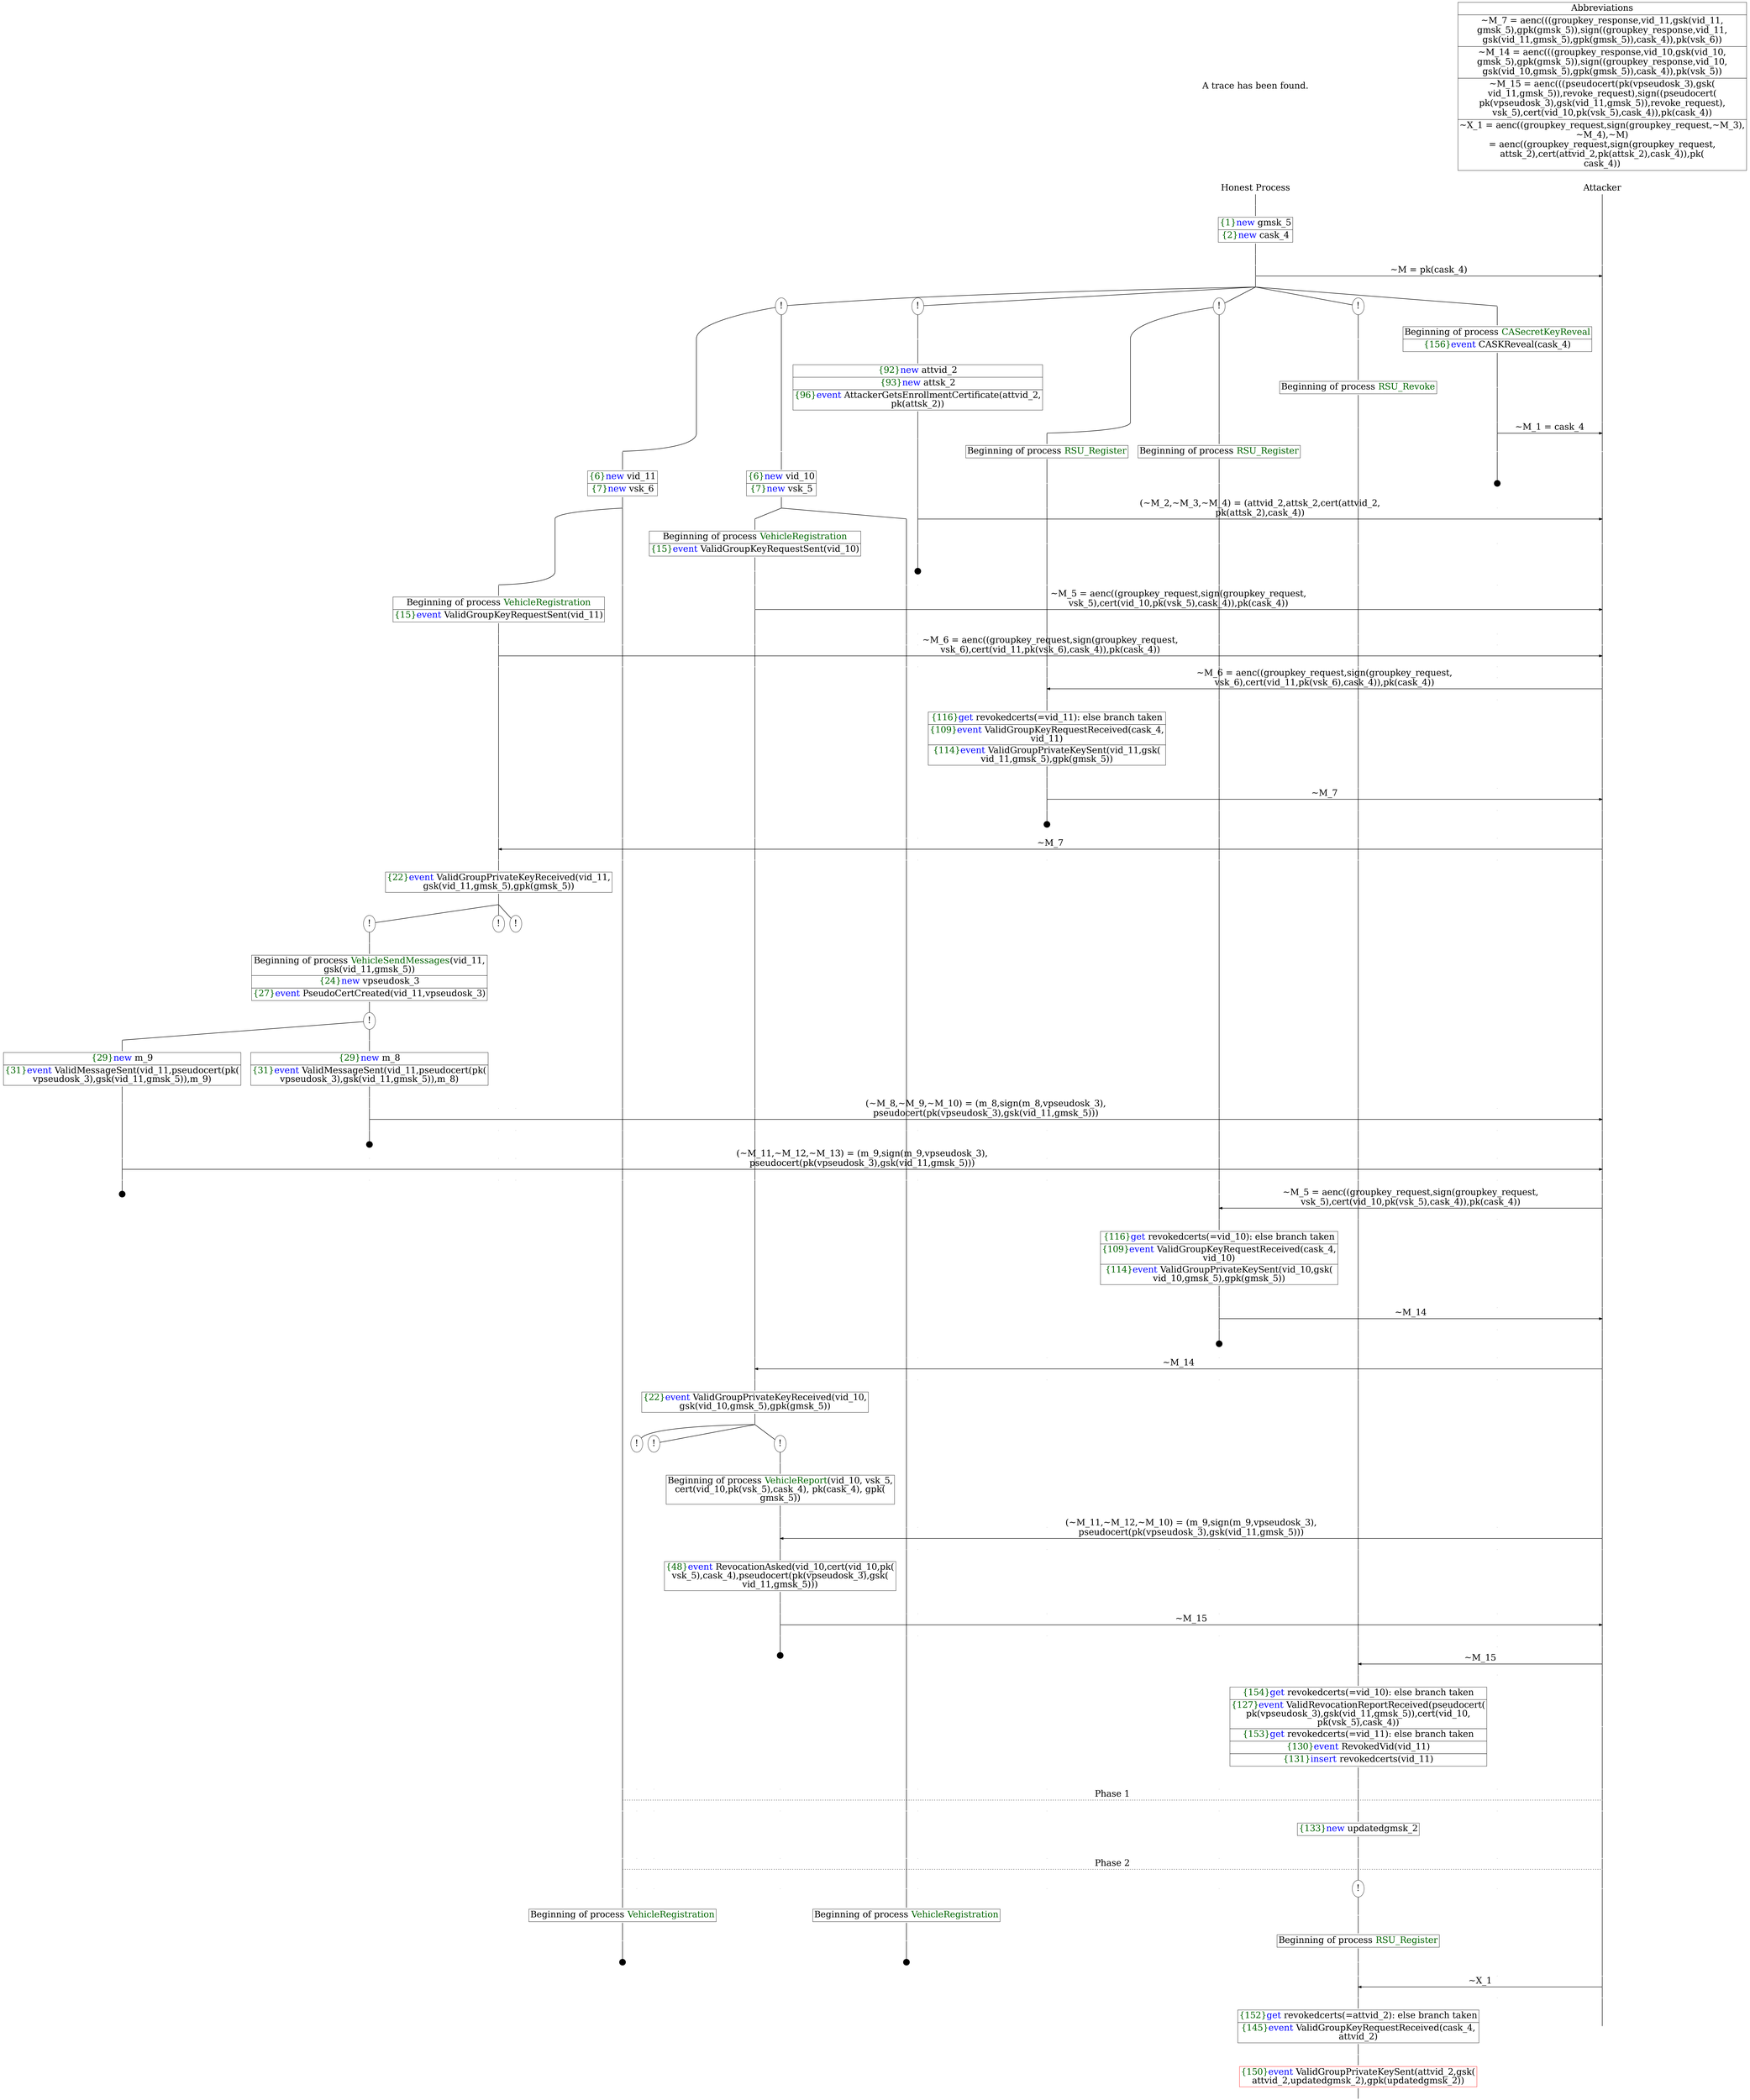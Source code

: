 digraph {
graph [ordering = out]
edge [arrowhead = none, penwidth = 1.6, fontsize = 30]
node [shape = point, width = 0, height = 0, fontsize = 30]
Trace [label = <A trace has been found.<br/>
>, shape = plaintext]
P0__0 [label = "Honest Process", shape = plaintext]
P__0 [label = "Attacker", shape = plaintext]
Trace -> P0__0 [label = "", style = invisible, weight = 100]{rank = same; P0__0 P__0}
P0__0 -> P0__1 [label = <>, weight = 100]
P0__1 -> P0__2 [label = <>, weight = 100]
P0__2 [shape = plaintext, label = <<TABLE BORDER="0" CELLBORDER="1" CELLSPACING="0" CELLPADDING="4"> <TR><TD><FONT COLOR="darkgreen">{1}</FONT><FONT COLOR="blue">new </FONT>gmsk_5</TD></TR><TR><TD><FONT COLOR="darkgreen">{2}</FONT><FONT COLOR="blue">new </FONT>cask_4</TD></TR></TABLE>>]
P0__2 -> P0__3 [label = <>, weight = 100]
P0__3 -> P0__4 [label = <>, weight = 100]
P__0 -> P__1 [label = <>, weight = 100]
{rank = same; P__1 P0__4}
P0__4 -> P0__5 [label = <>, weight = 100]
P__1 -> P__2 [label = <>, weight = 100]
{rank = same; P__2 P0__5}
P0__5 -> P__2 [label = <~M = pk(cask_4)>, arrowhead = normal]
P0__5 -> P0__6 [label = <>, weight = 100]
P__2 -> P__3 [label = <>, weight = 100]
{rank = same; P__3 P0__6}
/*RPar */
P0__6 -> P0_4__6 [label = <>]
P0__6 -> P0_3__6 [label = <>]
P0__6 -> P0_2__6 [label = <>]
P0__6 -> P0_1__6 [label = <>]
P0__6 -> P0_0__6 [label = <>]
P0__6 [label = "", fixedsize = false, width = 0, height = 0, shape = none]
{rank = same; P0_0__6 P0_1__6 P0_2__6 P0_3__6 P0_4__6}
P0_0__6 -> P0_0__7 [label = <>, weight = 100]
P0_0__7 [shape = plaintext, label = <<TABLE BORDER="0" CELLBORDER="1" CELLSPACING="0" CELLPADDING="4"> <TR><TD>Beginning of process <FONT COLOR="darkgreen">CASecretKeyReveal</FONT></TD></TR><TR><TD><FONT COLOR="darkgreen">{156}</FONT><FONT COLOR="blue">event</FONT> CASKReveal(cask_4)</TD></TR></TABLE>>]
P0_0__7 -> P0_0__8 [label = <>, weight = 100]
P0_0__8 -> P0_0__9 [label = <>, weight = 100]
P__3 -> P__4 [label = <>, weight = 100]
{rank = same; P__4 P0_0__9}
P0_0__9 -> P0_0__10 [label = <>, weight = 100]
P__4 -> P__5 [label = <>, weight = 100]
{rank = same; P__5 P0_0__10}
P0_0__10 -> P__5 [label = <~M_1 = cask_4>, arrowhead = normal]
P0_0__10 -> P0_0__11 [label = <>, weight = 100]
P__5 -> P__6 [label = <>, weight = 100]
{rank = same; P__6 P0_0__11}
P0_0__12 [label = "", width = 0.3, height = 0.3]
P0_0__11 -> P0_0__12 [label = <>, weight = 100]
P0_1__6 [label = "!", shape = ellipse]
P0_1_0__6 [label = "", fixedsize = false, width = 0, height = 0, shape = none]
P0_1__6 -> P0_1_0__6 [label = <>, weight = 100]
P0_1_0__6 -> P0_1_0__7 [label = <>, weight = 100]
P0_1_0__7 [shape = plaintext, label = <<TABLE BORDER="0" CELLBORDER="1" CELLSPACING="0" CELLPADDING="4"> <TR><TD>Beginning of process <FONT COLOR="darkgreen">RSU_Revoke</FONT></TD></TR></TABLE>>]
P0_1_0__7 -> P0_1_0__8 [label = <>, weight = 100]
P0_2__6 [label = "!", shape = ellipse]
{rank = same; P0_2_1__6 P0_2_0__6}
P0_2_1__6 [label = "", fixedsize = false, width = 0, height = 0, shape = none]
P0_2__6 -> P0_2_1__6 [label = <>]
P0_2_0__6 [label = "", fixedsize = false, width = 0, height = 0, shape = none]
P0_2__6 -> P0_2_0__6 [label = <>]
P0_2_0__6 -> P0_2_0__7 [label = <>, weight = 100]
P0_2_0__7 [shape = plaintext, label = <<TABLE BORDER="0" CELLBORDER="1" CELLSPACING="0" CELLPADDING="4"> <TR><TD>Beginning of process <FONT COLOR="darkgreen">RSU_Register</FONT></TD></TR></TABLE>>]
P0_2_0__7 -> P0_2_0__8 [label = <>, weight = 100]
P0_2_1__6 -> P0_2_1__7 [label = <>, weight = 100]
P0_2_1__7 [shape = plaintext, label = <<TABLE BORDER="0" CELLBORDER="1" CELLSPACING="0" CELLPADDING="4"> <TR><TD>Beginning of process <FONT COLOR="darkgreen">RSU_Register</FONT></TD></TR></TABLE>>]
P0_2_1__7 -> P0_2_1__8 [label = <>, weight = 100]
P0_3__6 [label = "!", shape = ellipse]
P0_3_0__6 [label = "", fixedsize = false, width = 0, height = 0, shape = none]
P0_3__6 -> P0_3_0__6 [label = <>, weight = 100]
P0_3_0__6 -> P0_3_0__7 [label = <>, weight = 100]
P0_3_0__7 [shape = plaintext, label = <<TABLE BORDER="0" CELLBORDER="1" CELLSPACING="0" CELLPADDING="4"> <TR><TD><FONT COLOR="darkgreen">{92}</FONT><FONT COLOR="blue">new </FONT>attvid_2</TD></TR><TR><TD><FONT COLOR="darkgreen">{93}</FONT><FONT COLOR="blue">new </FONT>attsk_2</TD></TR><TR><TD><FONT COLOR="darkgreen">{96}</FONT><FONT COLOR="blue">event</FONT> AttackerGetsEnrollmentCertificate(attvid_2,<br/>
pk(attsk_2))</TD></TR></TABLE>>]
P0_3_0__7 -> P0_3_0__8 [label = <>, weight = 100]
P0_3_0__8 -> P0_3_0__9 [label = <>, weight = 100]
P0_2_1__8 -> P0_2_1__9 [label = <>, weight = 100]
P0_2_0__8 -> P0_2_0__9 [label = <>, weight = 100]
P0_1_0__8 -> P0_1_0__9 [label = <>, weight = 100]
P0_0__13 [label = "", style = invisible]
P0_0__12 -> P0_0__13 [label = <>, weight = 100, style = invisible]
P__6 -> P__7 [label = <>, weight = 100]
{rank = same; P__7 P0_0__13 P0_1_0__9 P0_2_0__9 P0_2_1__9 P0_3_0__9}
P0_3_0__9 -> P0_3_0__10 [label = <>, weight = 100]
P__7 -> P__8 [label = <>, weight = 100]
{rank = same; P__8 P0_3_0__10}
P0_3_0__10 -> P__8 [label = <(~M_2,~M_3,~M_4) = (attvid_2,attsk_2,cert(attvid_2,<br/>
pk(attsk_2),cask_4))>, arrowhead = normal]
P0_3_0__10 -> P0_3_0__11 [label = <>, weight = 100]
P0_2_1__9 -> P0_2_1__10 [label = <>, weight = 100]
P0_2_0__9 -> P0_2_0__10 [label = <>, weight = 100]
P0_1_0__9 -> P0_1_0__10 [label = <>, weight = 100]
P0_0__14 [label = "", style = invisible]
P0_0__13 -> P0_0__14 [label = <>, weight = 100, style = invisible]
P__8 -> P__9 [label = <>, weight = 100]
{rank = same; P__9 P0_0__14 P0_1_0__10 P0_2_0__10 P0_2_1__10 P0_3_0__11}
P0_3_0__12 [label = "", width = 0.3, height = 0.3]
P0_3_0__11 -> P0_3_0__12 [label = <>, weight = 100]
P0_4__6 [label = "!", shape = ellipse]
{rank = same; P0_4_1__6 P0_4_0__6}
P0_4_1__6 [label = "", fixedsize = false, width = 0, height = 0, shape = none]
P0_4__6 -> P0_4_1__6 [label = <>]
P0_4_0__6 [label = "", fixedsize = false, width = 0, height = 0, shape = none]
P0_4__6 -> P0_4_0__6 [label = <>]
P0_4_0__6 -> P0_4_0__7 [label = <>, weight = 100]
P0_4_0__7 [shape = plaintext, label = <<TABLE BORDER="0" CELLBORDER="1" CELLSPACING="0" CELLPADDING="4"> <TR><TD><FONT COLOR="darkgreen">{6}</FONT><FONT COLOR="blue">new </FONT>vid_10</TD></TR><TR><TD><FONT COLOR="darkgreen">{7}</FONT><FONT COLOR="blue">new </FONT>vsk_5</TD></TR></TABLE>>]
P0_4_0__7 -> P0_4_0__8 [label = <>, weight = 100]
/*RPar */
P0_4_0__8 -> P0_4_0_1__8 [label = <>]
P0_4_0__8 -> P0_4_0_0__8 [label = <>]
P0_4_0__8 [label = "", fixedsize = false, width = 0, height = 0, shape = none]
{rank = same; P0_4_0_0__8 P0_4_0_1__8}
P0_4_0_1__8 -> P0_4_0_1__9 [label = <>, weight = 100]
P0_4_0_1__9 [shape = plaintext, label = <<TABLE BORDER="0" CELLBORDER="1" CELLSPACING="0" CELLPADDING="4"> <TR><TD>Beginning of process <FONT COLOR="darkgreen">VehicleRegistration</FONT></TD></TR><TR><TD><FONT COLOR="darkgreen">{15}</FONT><FONT COLOR="blue">event</FONT> ValidGroupKeyRequestSent(vid_10)</TD></TR></TABLE>>]
P0_4_0_1__9 -> P0_4_0_1__10 [label = <>, weight = 100]
P0_4_0_1__10 -> P0_4_0_1__11 [label = <>, weight = 100]
P0_4_0_0__8 -> P0_4_0_0__9 [label = <>, weight = 100]
P0_3_0__13 [label = "", style = invisible]
P0_3_0__12 -> P0_3_0__13 [label = <>, weight = 100, style = invisible]
P0_2_1__10 -> P0_2_1__11 [label = <>, weight = 100]
P0_2_0__10 -> P0_2_0__11 [label = <>, weight = 100]
P0_1_0__10 -> P0_1_0__11 [label = <>, weight = 100]
P0_0__15 [label = "", style = invisible]
P0_0__14 -> P0_0__15 [label = <>, weight = 100, style = invisible]
P__9 -> P__10 [label = <>, weight = 100]
{rank = same; P__10 P0_0__15 P0_1_0__11 P0_2_0__11 P0_2_1__11 P0_3_0__13 P0_4_0_0__9 P0_4_0_1__11}
P0_4_0_1__11 -> P0_4_0_1__12 [label = <>, weight = 100]
P__10 -> P__11 [label = <>, weight = 100]
{rank = same; P__11 P0_4_0_1__12}
P0_4_0_1__12 -> P__11 [label = <~M_5 = aenc((groupkey_request,sign(groupkey_request,<br/>
vsk_5),cert(vid_10,pk(vsk_5),cask_4)),pk(cask_4))>, arrowhead = normal]
P0_4_0_1__12 -> P0_4_0_1__13 [label = <>, weight = 100]
P0_4_0_0__9 -> P0_4_0_0__10 [label = <>, weight = 100]
P0_3_0__14 [label = "", style = invisible]
P0_3_0__13 -> P0_3_0__14 [label = <>, weight = 100, style = invisible]
P0_2_1__11 -> P0_2_1__12 [label = <>, weight = 100]
P0_2_0__11 -> P0_2_0__12 [label = <>, weight = 100]
P0_1_0__11 -> P0_1_0__12 [label = <>, weight = 100]
P0_0__16 [label = "", style = invisible]
P0_0__15 -> P0_0__16 [label = <>, weight = 100, style = invisible]
P__11 -> P__12 [label = <>, weight = 100]
{rank = same; P__12 P0_0__16 P0_1_0__12 P0_2_0__12 P0_2_1__12 P0_3_0__14 P0_4_0_0__10 P0_4_0_1__13}
P0_4_1__6 -> P0_4_1__7 [label = <>, weight = 100]
P0_4_1__7 [shape = plaintext, label = <<TABLE BORDER="0" CELLBORDER="1" CELLSPACING="0" CELLPADDING="4"> <TR><TD><FONT COLOR="darkgreen">{6}</FONT><FONT COLOR="blue">new </FONT>vid_11</TD></TR><TR><TD><FONT COLOR="darkgreen">{7}</FONT><FONT COLOR="blue">new </FONT>vsk_6</TD></TR></TABLE>>]
P0_4_1__7 -> P0_4_1__8 [label = <>, weight = 100]
/*RPar */
P0_4_1__8 -> P0_4_1_1__8 [label = <>]
P0_4_1__8 -> P0_4_1_0__8 [label = <>]
P0_4_1__8 [label = "", fixedsize = false, width = 0, height = 0, shape = none]
{rank = same; P0_4_1_0__8 P0_4_1_1__8}
P0_4_1_1__8 -> P0_4_1_1__9 [label = <>, weight = 100]
P0_4_1_1__9 [shape = plaintext, label = <<TABLE BORDER="0" CELLBORDER="1" CELLSPACING="0" CELLPADDING="4"> <TR><TD>Beginning of process <FONT COLOR="darkgreen">VehicleRegistration</FONT></TD></TR><TR><TD><FONT COLOR="darkgreen">{15}</FONT><FONT COLOR="blue">event</FONT> ValidGroupKeyRequestSent(vid_11)</TD></TR></TABLE>>]
P0_4_1_1__9 -> P0_4_1_1__10 [label = <>, weight = 100]
P0_4_1_1__10 -> P0_4_1_1__11 [label = <>, weight = 100]
P0_4_1_0__8 -> P0_4_1_0__9 [label = <>, weight = 100]
P0_4_0_1__13 -> P0_4_0_1__14 [label = <>, weight = 100]
P0_4_0_0__10 -> P0_4_0_0__11 [label = <>, weight = 100]
P0_3_0__15 [label = "", style = invisible]
P0_3_0__14 -> P0_3_0__15 [label = <>, weight = 100, style = invisible]
P0_2_1__12 -> P0_2_1__13 [label = <>, weight = 100]
P0_2_0__12 -> P0_2_0__13 [label = <>, weight = 100]
P0_1_0__12 -> P0_1_0__13 [label = <>, weight = 100]
P0_0__17 [label = "", style = invisible]
P0_0__16 -> P0_0__17 [label = <>, weight = 100, style = invisible]
P__12 -> P__13 [label = <>, weight = 100]
{rank = same; P__13 P0_0__17 P0_1_0__13 P0_2_0__13 P0_2_1__13 P0_3_0__15 P0_4_0_0__11 P0_4_0_1__14 P0_4_1_0__9 P0_4_1_1__11}
P0_4_1_1__11 -> P0_4_1_1__12 [label = <>, weight = 100]
P__13 -> P__14 [label = <>, weight = 100]
{rank = same; P__14 P0_4_1_1__12}
P0_4_1_1__12 -> P__14 [label = <~M_6 = aenc((groupkey_request,sign(groupkey_request,<br/>
vsk_6),cert(vid_11,pk(vsk_6),cask_4)),pk(cask_4))>, arrowhead = normal]
P0_4_1_1__12 -> P0_4_1_1__13 [label = <>, weight = 100]
P0_4_1_0__9 -> P0_4_1_0__10 [label = <>, weight = 100]
P0_4_0_1__14 -> P0_4_0_1__15 [label = <>, weight = 100]
P0_4_0_0__11 -> P0_4_0_0__12 [label = <>, weight = 100]
P0_3_0__16 [label = "", style = invisible]
P0_3_0__15 -> P0_3_0__16 [label = <>, weight = 100, style = invisible]
P0_2_1__13 -> P0_2_1__14 [label = <>, weight = 100]
P0_2_0__13 -> P0_2_0__14 [label = <>, weight = 100]
P0_1_0__13 -> P0_1_0__14 [label = <>, weight = 100]
P0_0__18 [label = "", style = invisible]
P0_0__17 -> P0_0__18 [label = <>, weight = 100, style = invisible]
P__14 -> P__15 [label = <>, weight = 100]
{rank = same; P__15 P0_0__18 P0_1_0__14 P0_2_0__14 P0_2_1__14 P0_3_0__16 P0_4_0_0__12 P0_4_0_1__15 P0_4_1_0__10 P0_4_1_1__13}
P0_2_1__14 -> P0_2_1__15 [label = <>, weight = 100]
P0_2_0__14 -> P0_2_0__15 [label = <>, weight = 100]
P0_1_0__14 -> P0_1_0__15 [label = <>, weight = 100]
P0_0__19 [label = "", style = invisible]
P0_0__18 -> P0_0__19 [label = <>, weight = 100, style = invisible]
P__15 -> P__16 [label = <>, weight = 100]
{rank = same; P__16 P0_0__19 P0_1_0__15 P0_2_0__15 P0_2_1__15}
P0_2_1__15 -> P0_2_1__16 [label = <>, weight = 100]
P__16 -> P__17 [label = <>, weight = 100]
{rank = same; P__17 P0_2_1__16}
P0_2_1__16 -> P__17 [label = <~M_6 = aenc((groupkey_request,sign(groupkey_request,<br/>
vsk_6),cert(vid_11,pk(vsk_6),cask_4)),pk(cask_4))>, dir = back, arrowhead = normal]
P0_2_1__16 -> P0_2_1__17 [label = <>, weight = 100]
P0_2_0__15 -> P0_2_0__16 [label = <>, weight = 100]
P0_1_0__15 -> P0_1_0__16 [label = <>, weight = 100]
P0_0__20 [label = "", style = invisible]
P0_0__19 -> P0_0__20 [label = <>, weight = 100, style = invisible]
P__17 -> P__18 [label = <>, weight = 100]
{rank = same; P__18 P0_0__20 P0_1_0__16 P0_2_0__16 P0_2_1__17}
P0_2_1__17 -> P0_2_1__18 [label = <>, weight = 100]
P0_2_1__18 [shape = plaintext, label = <<TABLE BORDER="0" CELLBORDER="1" CELLSPACING="0" CELLPADDING="4"> <TR><TD><FONT COLOR="darkgreen">{116}</FONT><FONT COLOR="blue">get</FONT> revokedcerts(=vid_11): else branch taken<br/>
</TD></TR><TR><TD><FONT COLOR="darkgreen">{109}</FONT><FONT COLOR="blue">event</FONT> ValidGroupKeyRequestReceived(cask_4,<br/>
vid_11)</TD></TR><TR><TD><FONT COLOR="darkgreen">{114}</FONT><FONT COLOR="blue">event</FONT> ValidGroupPrivateKeySent(vid_11,gsk(<br/>
vid_11,gmsk_5),gpk(gmsk_5))</TD></TR></TABLE>>]
P0_2_1__18 -> P0_2_1__19 [label = <>, weight = 100]
P__18 -> P__19 [label = <>, weight = 100]
{rank = same; P__19 P0_2_1__18}
P0_2_1__19 -> P0_2_1__20 [label = <>, weight = 100]
P0_2_0__16 -> P0_2_0__17 [label = <>, weight = 100]
P0_1_0__16 -> P0_1_0__17 [label = <>, weight = 100]
P0_0__21 [label = "", style = invisible]
P0_0__20 -> P0_0__21 [label = <>, weight = 100, style = invisible]
P__19 -> P__20 [label = <>, weight = 100]
{rank = same; P__20 P0_0__21 P0_1_0__17 P0_2_0__17 P0_2_1__20}
P0_2_1__20 -> P0_2_1__21 [label = <>, weight = 100]
P__20 -> P__21 [label = <>, weight = 100]
{rank = same; P__21 P0_2_1__21}
P0_2_1__21 -> P__21 [label = <~M_7>, arrowhead = normal]
P0_2_1__21 -> P0_2_1__22 [label = <>, weight = 100]
P0_2_0__17 -> P0_2_0__18 [label = <>, weight = 100]
P0_1_0__17 -> P0_1_0__18 [label = <>, weight = 100]
P0_0__22 [label = "", style = invisible]
P0_0__21 -> P0_0__22 [label = <>, weight = 100, style = invisible]
P__21 -> P__22 [label = <>, weight = 100]
{rank = same; P__22 P0_0__22 P0_1_0__18 P0_2_0__18 P0_2_1__22}
P0_2_1__23 [label = "", width = 0.3, height = 0.3]
P0_2_1__22 -> P0_2_1__23 [label = <>, weight = 100]
P0_4_1_1__13 -> P0_4_1_1__14 [label = <>, weight = 100]
P0_4_1_0__10 -> P0_4_1_0__11 [label = <>, weight = 100]
P0_4_0_1__15 -> P0_4_0_1__16 [label = <>, weight = 100]
P0_4_0_0__12 -> P0_4_0_0__13 [label = <>, weight = 100]
P0_3_0__17 [label = "", style = invisible]
P0_3_0__16 -> P0_3_0__17 [label = <>, weight = 100, style = invisible]
P0_2_1__24 [label = "", style = invisible]
P0_2_1__23 -> P0_2_1__24 [label = <>, weight = 100, style = invisible]
P0_2_0__18 -> P0_2_0__19 [label = <>, weight = 100]
P0_1_0__18 -> P0_1_0__19 [label = <>, weight = 100]
P0_0__23 [label = "", style = invisible]
P0_0__22 -> P0_0__23 [label = <>, weight = 100, style = invisible]
P__22 -> P__23 [label = <>, weight = 100]
{rank = same; P__23 P0_0__23 P0_1_0__19 P0_2_0__19 P0_2_1__24 P0_3_0__17 P0_4_0_0__13 P0_4_0_1__16 P0_4_1_0__11 P0_4_1_1__14}
P0_4_1_1__14 -> P0_4_1_1__15 [label = <>, weight = 100]
P__23 -> P__24 [label = <>, weight = 100]
{rank = same; P__24 P0_4_1_1__15}
P0_4_1_1__15 -> P__24 [label = <~M_7>, dir = back, arrowhead = normal]
P0_4_1_1__15 -> P0_4_1_1__16 [label = <>, weight = 100]
P0_4_1_0__11 -> P0_4_1_0__12 [label = <>, weight = 100]
P0_4_0_1__16 -> P0_4_0_1__17 [label = <>, weight = 100]
P0_4_0_0__13 -> P0_4_0_0__14 [label = <>, weight = 100]
P0_3_0__18 [label = "", style = invisible]
P0_3_0__17 -> P0_3_0__18 [label = <>, weight = 100, style = invisible]
P0_2_1__25 [label = "", style = invisible]
P0_2_1__24 -> P0_2_1__25 [label = <>, weight = 100, style = invisible]
P0_2_0__19 -> P0_2_0__20 [label = <>, weight = 100]
P0_1_0__19 -> P0_1_0__20 [label = <>, weight = 100]
P0_0__24 [label = "", style = invisible]
P0_0__23 -> P0_0__24 [label = <>, weight = 100, style = invisible]
P__24 -> P__25 [label = <>, weight = 100]
{rank = same; P__25 P0_0__24 P0_1_0__20 P0_2_0__20 P0_2_1__25 P0_3_0__18 P0_4_0_0__14 P0_4_0_1__17 P0_4_1_0__12 P0_4_1_1__16}
P0_4_1_1__16 -> P0_4_1_1__17 [label = <>, weight = 100]
P0_4_1_1__17 [shape = plaintext, label = <<TABLE BORDER="0" CELLBORDER="1" CELLSPACING="0" CELLPADDING="4"> <TR><TD><FONT COLOR="darkgreen">{22}</FONT><FONT COLOR="blue">event</FONT> ValidGroupPrivateKeyReceived(vid_11,<br/>
gsk(vid_11,gmsk_5),gpk(gmsk_5))</TD></TR></TABLE>>]
P0_4_1_1__17 -> P0_4_1_1__18 [label = <>, weight = 100]
/*RPar */
P0_4_1_1__18 -> P0_4_1_1_2__18 [label = <>]
P0_4_1_1__18 -> P0_4_1_1_1__18 [label = <>]
P0_4_1_1__18 -> P0_4_1_1_0__18 [label = <>]
P0_4_1_1__18 [label = "", fixedsize = false, width = 0, height = 0, shape = none]
{rank = same; P0_4_1_1_0__18 P0_4_1_1_1__18 P0_4_1_1_2__18}
P0_4_1_1_0__18 [label = "!", shape = ellipse]
P0_4_1_1_1__18 [label = "!", shape = ellipse]
P0_4_1_1_2__18 [label = "!", shape = ellipse]
P0_4_1_1_2_0__18 [label = "", fixedsize = false, width = 0, height = 0, shape = none]
P0_4_1_1_2__18 -> P0_4_1_1_2_0__18 [label = <>, weight = 100]
P0_4_1_1_2_0__18 -> P0_4_1_1_2_0__19 [label = <>, weight = 100]
P0_4_1_1_2_0__19 [shape = plaintext, label = <<TABLE BORDER="0" CELLBORDER="1" CELLSPACING="0" CELLPADDING="4"> <TR><TD>Beginning of process <FONT COLOR="darkgreen">VehicleSendMessages</FONT>(vid_11,<br/>
gsk(vid_11,gmsk_5))</TD></TR><TR><TD><FONT COLOR="darkgreen">{24}</FONT><FONT COLOR="blue">new </FONT>vpseudosk_3</TD></TR><TR><TD><FONT COLOR="darkgreen">{27}</FONT><FONT COLOR="blue">event</FONT> PseudoCertCreated(vid_11,vpseudosk_3)<br/>
</TD></TR></TABLE>>]
P0_4_1_1_2_0__19 -> P0_4_1_1_2_0__20 [label = <>, weight = 100]
P0_4_1_1_2_0__20 [label = "!", shape = ellipse]
{rank = same; P0_4_1_1_2_0_1__20 P0_4_1_1_2_0_0__20}
P0_4_1_1_2_0_1__20 [label = "", fixedsize = false, width = 0, height = 0, shape = none]
P0_4_1_1_2_0__20 -> P0_4_1_1_2_0_1__20 [label = <>]
P0_4_1_1_2_0_0__20 [label = "", fixedsize = false, width = 0, height = 0, shape = none]
P0_4_1_1_2_0__20 -> P0_4_1_1_2_0_0__20 [label = <>]
P0_4_1_1_2_0_0__20 -> P0_4_1_1_2_0_0__21 [label = <>, weight = 100]
P0_4_1_1_2_0_0__21 [shape = plaintext, label = <<TABLE BORDER="0" CELLBORDER="1" CELLSPACING="0" CELLPADDING="4"> <TR><TD><FONT COLOR="darkgreen">{29}</FONT><FONT COLOR="blue">new </FONT>m_8</TD></TR><TR><TD><FONT COLOR="darkgreen">{31}</FONT><FONT COLOR="blue">event</FONT> ValidMessageSent(vid_11,pseudocert(pk(<br/>
vpseudosk_3),gsk(vid_11,gmsk_5)),m_8)</TD></TR></TABLE>>]
P0_4_1_1_2_0_0__21 -> P0_4_1_1_2_0_0__22 [label = <>, weight = 100]
P0_4_1_1_2_0_0__22 -> P0_4_1_1_2_0_0__23 [label = <>, weight = 100]
P0_4_1_1_1__19 [label = "", style = invisible]
P0_4_1_1_1__18 -> P0_4_1_1_1__19 [label = <>, weight = 100, style = invisible]
P0_4_1_1_0__19 [label = "", style = invisible]
P0_4_1_1_0__18 -> P0_4_1_1_0__19 [label = <>, weight = 100, style = invisible]
P0_4_1_0__12 -> P0_4_1_0__13 [label = <>, weight = 100]
P0_4_0_1__17 -> P0_4_0_1__18 [label = <>, weight = 100]
P0_4_0_0__14 -> P0_4_0_0__15 [label = <>, weight = 100]
P0_3_0__19 [label = "", style = invisible]
P0_3_0__18 -> P0_3_0__19 [label = <>, weight = 100, style = invisible]
P0_2_1__26 [label = "", style = invisible]
P0_2_1__25 -> P0_2_1__26 [label = <>, weight = 100, style = invisible]
P0_2_0__20 -> P0_2_0__21 [label = <>, weight = 100]
P0_1_0__20 -> P0_1_0__21 [label = <>, weight = 100]
P0_0__25 [label = "", style = invisible]
P0_0__24 -> P0_0__25 [label = <>, weight = 100, style = invisible]
P__25 -> P__26 [label = <>, weight = 100]
{rank = same; P__26 P0_0__25 P0_1_0__21 P0_2_0__21 P0_2_1__26 P0_3_0__19 P0_4_0_0__15 P0_4_0_1__18 P0_4_1_0__13 P0_4_1_1_0__19 P0_4_1_1_1__19 P0_4_1_1_2_0_0__23}
P0_4_1_1_2_0_0__23 -> P0_4_1_1_2_0_0__24 [label = <>, weight = 100]
P__26 -> P__27 [label = <>, weight = 100]
{rank = same; P__27 P0_4_1_1_2_0_0__24}
P0_4_1_1_2_0_0__24 -> P__27 [label = <(~M_8,~M_9,~M_10) = (m_8,sign(m_8,vpseudosk_3),<br/>
pseudocert(pk(vpseudosk_3),gsk(vid_11,gmsk_5)))>, arrowhead = normal]
P0_4_1_1_2_0_0__24 -> P0_4_1_1_2_0_0__25 [label = <>, weight = 100]
P0_4_1_1_1__20 [label = "", style = invisible]
P0_4_1_1_1__19 -> P0_4_1_1_1__20 [label = <>, weight = 100, style = invisible]
P0_4_1_1_0__20 [label = "", style = invisible]
P0_4_1_1_0__19 -> P0_4_1_1_0__20 [label = <>, weight = 100, style = invisible]
P0_4_1_0__13 -> P0_4_1_0__14 [label = <>, weight = 100]
P0_4_0_1__18 -> P0_4_0_1__19 [label = <>, weight = 100]
P0_4_0_0__15 -> P0_4_0_0__16 [label = <>, weight = 100]
P0_3_0__20 [label = "", style = invisible]
P0_3_0__19 -> P0_3_0__20 [label = <>, weight = 100, style = invisible]
P0_2_1__27 [label = "", style = invisible]
P0_2_1__26 -> P0_2_1__27 [label = <>, weight = 100, style = invisible]
P0_2_0__21 -> P0_2_0__22 [label = <>, weight = 100]
P0_1_0__21 -> P0_1_0__22 [label = <>, weight = 100]
P0_0__26 [label = "", style = invisible]
P0_0__25 -> P0_0__26 [label = <>, weight = 100, style = invisible]
P__27 -> P__28 [label = <>, weight = 100]
{rank = same; P__28 P0_0__26 P0_1_0__22 P0_2_0__22 P0_2_1__27 P0_3_0__20 P0_4_0_0__16 P0_4_0_1__19 P0_4_1_0__14 P0_4_1_1_0__20 P0_4_1_1_1__20 P0_4_1_1_2_0_0__25}
P0_4_1_1_2_0_0__26 [label = "", width = 0.3, height = 0.3]
P0_4_1_1_2_0_0__25 -> P0_4_1_1_2_0_0__26 [label = <>, weight = 100]
P0_4_1_1_2_0_1__20 -> P0_4_1_1_2_0_1__21 [label = <>, weight = 100]
P0_4_1_1_2_0_1__21 [shape = plaintext, label = <<TABLE BORDER="0" CELLBORDER="1" CELLSPACING="0" CELLPADDING="4"> <TR><TD><FONT COLOR="darkgreen">{29}</FONT><FONT COLOR="blue">new </FONT>m_9</TD></TR><TR><TD><FONT COLOR="darkgreen">{31}</FONT><FONT COLOR="blue">event</FONT> ValidMessageSent(vid_11,pseudocert(pk(<br/>
vpseudosk_3),gsk(vid_11,gmsk_5)),m_9)</TD></TR></TABLE>>]
P0_4_1_1_2_0_1__21 -> P0_4_1_1_2_0_1__22 [label = <>, weight = 100]
P0_4_1_1_2_0_1__22 -> P0_4_1_1_2_0_1__23 [label = <>, weight = 100]
P0_4_1_1_2_0_0__27 [label = "", style = invisible]
P0_4_1_1_2_0_0__26 -> P0_4_1_1_2_0_0__27 [label = <>, weight = 100, style = invisible]
P0_4_1_1_1__21 [label = "", style = invisible]
P0_4_1_1_1__20 -> P0_4_1_1_1__21 [label = <>, weight = 100, style = invisible]
P0_4_1_1_0__21 [label = "", style = invisible]
P0_4_1_1_0__20 -> P0_4_1_1_0__21 [label = <>, weight = 100, style = invisible]
P0_4_1_0__14 -> P0_4_1_0__15 [label = <>, weight = 100]
P0_4_0_1__19 -> P0_4_0_1__20 [label = <>, weight = 100]
P0_4_0_0__16 -> P0_4_0_0__17 [label = <>, weight = 100]
P0_3_0__21 [label = "", style = invisible]
P0_3_0__20 -> P0_3_0__21 [label = <>, weight = 100, style = invisible]
P0_2_1__28 [label = "", style = invisible]
P0_2_1__27 -> P0_2_1__28 [label = <>, weight = 100, style = invisible]
P0_2_0__22 -> P0_2_0__23 [label = <>, weight = 100]
P0_1_0__22 -> P0_1_0__23 [label = <>, weight = 100]
P0_0__27 [label = "", style = invisible]
P0_0__26 -> P0_0__27 [label = <>, weight = 100, style = invisible]
P__28 -> P__29 [label = <>, weight = 100]
{rank = same; P__29 P0_0__27 P0_1_0__23 P0_2_0__23 P0_2_1__28 P0_3_0__21 P0_4_0_0__17 P0_4_0_1__20 P0_4_1_0__15 P0_4_1_1_0__21 P0_4_1_1_1__21 P0_4_1_1_2_0_0__27 P0_4_1_1_2_0_1__23}
P0_4_1_1_2_0_1__23 -> P0_4_1_1_2_0_1__24 [label = <>, weight = 100]
P__29 -> P__30 [label = <>, weight = 100]
{rank = same; P__30 P0_4_1_1_2_0_1__24}
P0_4_1_1_2_0_1__24 -> P__30 [label = <(~M_11,~M_12,~M_13) = (m_9,sign(m_9,vpseudosk_3),<br/>
pseudocert(pk(vpseudosk_3),gsk(vid_11,gmsk_5)))>, arrowhead = normal]
P0_4_1_1_2_0_1__24 -> P0_4_1_1_2_0_1__25 [label = <>, weight = 100]
P0_4_1_1_2_0_0__28 [label = "", style = invisible]
P0_4_1_1_2_0_0__27 -> P0_4_1_1_2_0_0__28 [label = <>, weight = 100, style = invisible]
P0_4_1_1_1__22 [label = "", style = invisible]
P0_4_1_1_1__21 -> P0_4_1_1_1__22 [label = <>, weight = 100, style = invisible]
P0_4_1_1_0__22 [label = "", style = invisible]
P0_4_1_1_0__21 -> P0_4_1_1_0__22 [label = <>, weight = 100, style = invisible]
P0_4_1_0__15 -> P0_4_1_0__16 [label = <>, weight = 100]
P0_4_0_1__20 -> P0_4_0_1__21 [label = <>, weight = 100]
P0_4_0_0__17 -> P0_4_0_0__18 [label = <>, weight = 100]
P0_3_0__22 [label = "", style = invisible]
P0_3_0__21 -> P0_3_0__22 [label = <>, weight = 100, style = invisible]
P0_2_1__29 [label = "", style = invisible]
P0_2_1__28 -> P0_2_1__29 [label = <>, weight = 100, style = invisible]
P0_2_0__23 -> P0_2_0__24 [label = <>, weight = 100]
P0_1_0__23 -> P0_1_0__24 [label = <>, weight = 100]
P0_0__28 [label = "", style = invisible]
P0_0__27 -> P0_0__28 [label = <>, weight = 100, style = invisible]
P__30 -> P__31 [label = <>, weight = 100]
{rank = same; P__31 P0_0__28 P0_1_0__24 P0_2_0__24 P0_2_1__29 P0_3_0__22 P0_4_0_0__18 P0_4_0_1__21 P0_4_1_0__16 P0_4_1_1_0__22 P0_4_1_1_1__22 P0_4_1_1_2_0_0__28 P0_4_1_1_2_0_1__25}
P0_4_1_1_2_0_1__26 [label = "", width = 0.3, height = 0.3]
P0_4_1_1_2_0_1__25 -> P0_4_1_1_2_0_1__26 [label = <>, weight = 100]
P0_2_0__24 -> P0_2_0__25 [label = <>, weight = 100]
P0_1_0__24 -> P0_1_0__25 [label = <>, weight = 100]
P0_0__29 [label = "", style = invisible]
P0_0__28 -> P0_0__29 [label = <>, weight = 100, style = invisible]
P__31 -> P__32 [label = <>, weight = 100]
{rank = same; P__32 P0_0__29 P0_1_0__25 P0_2_0__25}
P0_2_0__25 -> P0_2_0__26 [label = <>, weight = 100]
P__32 -> P__33 [label = <>, weight = 100]
{rank = same; P__33 P0_2_0__26}
P0_2_0__26 -> P__33 [label = <~M_5 = aenc((groupkey_request,sign(groupkey_request,<br/>
vsk_5),cert(vid_10,pk(vsk_5),cask_4)),pk(cask_4))>, dir = back, arrowhead = normal]
P0_2_0__26 -> P0_2_0__27 [label = <>, weight = 100]
P0_1_0__25 -> P0_1_0__26 [label = <>, weight = 100]
P0_0__30 [label = "", style = invisible]
P0_0__29 -> P0_0__30 [label = <>, weight = 100, style = invisible]
P__33 -> P__34 [label = <>, weight = 100]
{rank = same; P__34 P0_0__30 P0_1_0__26 P0_2_0__27}
P0_2_0__27 -> P0_2_0__28 [label = <>, weight = 100]
P0_2_0__28 [shape = plaintext, label = <<TABLE BORDER="0" CELLBORDER="1" CELLSPACING="0" CELLPADDING="4"> <TR><TD><FONT COLOR="darkgreen">{116}</FONT><FONT COLOR="blue">get</FONT> revokedcerts(=vid_10): else branch taken<br/>
</TD></TR><TR><TD><FONT COLOR="darkgreen">{109}</FONT><FONT COLOR="blue">event</FONT> ValidGroupKeyRequestReceived(cask_4,<br/>
vid_10)</TD></TR><TR><TD><FONT COLOR="darkgreen">{114}</FONT><FONT COLOR="blue">event</FONT> ValidGroupPrivateKeySent(vid_10,gsk(<br/>
vid_10,gmsk_5),gpk(gmsk_5))</TD></TR></TABLE>>]
P0_2_0__28 -> P0_2_0__29 [label = <>, weight = 100]
P__34 -> P__35 [label = <>, weight = 100]
{rank = same; P__35 P0_2_0__28}
P0_2_0__29 -> P0_2_0__30 [label = <>, weight = 100]
P0_1_0__26 -> P0_1_0__27 [label = <>, weight = 100]
P0_0__31 [label = "", style = invisible]
P0_0__30 -> P0_0__31 [label = <>, weight = 100, style = invisible]
P__35 -> P__36 [label = <>, weight = 100]
{rank = same; P__36 P0_0__31 P0_1_0__27 P0_2_0__30}
P0_2_0__30 -> P0_2_0__31 [label = <>, weight = 100]
P__36 -> P__37 [label = <>, weight = 100]
{rank = same; P__37 P0_2_0__31}
P0_2_0__31 -> P__37 [label = <~M_14>, arrowhead = normal]
P0_2_0__31 -> P0_2_0__32 [label = <>, weight = 100]
P0_1_0__27 -> P0_1_0__28 [label = <>, weight = 100]
P0_0__32 [label = "", style = invisible]
P0_0__31 -> P0_0__32 [label = <>, weight = 100, style = invisible]
P__37 -> P__38 [label = <>, weight = 100]
{rank = same; P__38 P0_0__32 P0_1_0__28 P0_2_0__32}
P0_2_0__33 [label = "", width = 0.3, height = 0.3]
P0_2_0__32 -> P0_2_0__33 [label = <>, weight = 100]
P0_4_0_1__21 -> P0_4_0_1__22 [label = <>, weight = 100]
P0_4_0_0__18 -> P0_4_0_0__19 [label = <>, weight = 100]
P0_3_0__23 [label = "", style = invisible]
P0_3_0__22 -> P0_3_0__23 [label = <>, weight = 100, style = invisible]
P0_2_1__30 [label = "", style = invisible]
P0_2_1__29 -> P0_2_1__30 [label = <>, weight = 100, style = invisible]
P0_2_0__34 [label = "", style = invisible]
P0_2_0__33 -> P0_2_0__34 [label = <>, weight = 100, style = invisible]
P0_1_0__28 -> P0_1_0__29 [label = <>, weight = 100]
P0_0__33 [label = "", style = invisible]
P0_0__32 -> P0_0__33 [label = <>, weight = 100, style = invisible]
P__38 -> P__39 [label = <>, weight = 100]
{rank = same; P__39 P0_0__33 P0_1_0__29 P0_2_0__34 P0_2_1__30 P0_3_0__23 P0_4_0_0__19 P0_4_0_1__22}
P0_4_0_1__22 -> P0_4_0_1__23 [label = <>, weight = 100]
P__39 -> P__40 [label = <>, weight = 100]
{rank = same; P__40 P0_4_0_1__23}
P0_4_0_1__23 -> P__40 [label = <~M_14>, dir = back, arrowhead = normal]
P0_4_0_1__23 -> P0_4_0_1__24 [label = <>, weight = 100]
P0_4_0_0__19 -> P0_4_0_0__20 [label = <>, weight = 100]
P0_3_0__24 [label = "", style = invisible]
P0_3_0__23 -> P0_3_0__24 [label = <>, weight = 100, style = invisible]
P0_2_1__31 [label = "", style = invisible]
P0_2_1__30 -> P0_2_1__31 [label = <>, weight = 100, style = invisible]
P0_2_0__35 [label = "", style = invisible]
P0_2_0__34 -> P0_2_0__35 [label = <>, weight = 100, style = invisible]
P0_1_0__29 -> P0_1_0__30 [label = <>, weight = 100]
P0_0__34 [label = "", style = invisible]
P0_0__33 -> P0_0__34 [label = <>, weight = 100, style = invisible]
P__40 -> P__41 [label = <>, weight = 100]
{rank = same; P__41 P0_0__34 P0_1_0__30 P0_2_0__35 P0_2_1__31 P0_3_0__24 P0_4_0_0__20 P0_4_0_1__24}
P0_4_0_1__24 -> P0_4_0_1__25 [label = <>, weight = 100]
P0_4_0_1__25 [shape = plaintext, label = <<TABLE BORDER="0" CELLBORDER="1" CELLSPACING="0" CELLPADDING="4"> <TR><TD><FONT COLOR="darkgreen">{22}</FONT><FONT COLOR="blue">event</FONT> ValidGroupPrivateKeyReceived(vid_10,<br/>
gsk(vid_10,gmsk_5),gpk(gmsk_5))</TD></TR></TABLE>>]
P0_4_0_1__25 -> P0_4_0_1__26 [label = <>, weight = 100]
/*RPar */
P0_4_0_1__26 -> P0_4_0_1_2__26 [label = <>]
P0_4_0_1__26 -> P0_4_0_1_1__26 [label = <>]
P0_4_0_1__26 -> P0_4_0_1_0__26 [label = <>]
P0_4_0_1__26 [label = "", fixedsize = false, width = 0, height = 0, shape = none]
{rank = same; P0_4_0_1_0__26 P0_4_0_1_1__26 P0_4_0_1_2__26}
P0_4_0_1_0__26 [label = "!", shape = ellipse]
P0_4_0_1_0_0__26 [label = "", fixedsize = false, width = 0, height = 0, shape = none]
P0_4_0_1_0__26 -> P0_4_0_1_0_0__26 [label = <>, weight = 100]
P0_4_0_1_0_0__26 -> P0_4_0_1_0_0__27 [label = <>, weight = 100]
P0_4_0_1_0_0__27 [shape = plaintext, label = <<TABLE BORDER="0" CELLBORDER="1" CELLSPACING="0" CELLPADDING="4"> <TR><TD>Beginning of process <FONT COLOR="darkgreen">VehicleReport</FONT>(vid_10, vsk_5,<br/>
cert(vid_10,pk(vsk_5),cask_4), pk(cask_4), gpk(<br/>
gmsk_5))</TD></TR></TABLE>>]
P0_4_0_1_0_0__27 -> P0_4_0_1_0_0__28 [label = <>, weight = 100]
P0_4_0_1_1__26 [label = "!", shape = ellipse]
P0_4_0_1_2__26 [label = "!", shape = ellipse]
P0_4_0_1_0_0__28 -> P0_4_0_1_0_0__29 [label = <>, weight = 100]
P0_4_0_0__20 -> P0_4_0_0__21 [label = <>, weight = 100]
P0_3_0__25 [label = "", style = invisible]
P0_3_0__24 -> P0_3_0__25 [label = <>, weight = 100, style = invisible]
P0_2_1__32 [label = "", style = invisible]
P0_2_1__31 -> P0_2_1__32 [label = <>, weight = 100, style = invisible]
P0_2_0__36 [label = "", style = invisible]
P0_2_0__35 -> P0_2_0__36 [label = <>, weight = 100, style = invisible]
P0_1_0__30 -> P0_1_0__31 [label = <>, weight = 100]
P0_0__35 [label = "", style = invisible]
P0_0__34 -> P0_0__35 [label = <>, weight = 100, style = invisible]
P__41 -> P__42 [label = <>, weight = 100]
{rank = same; P__42 P0_0__35 P0_1_0__31 P0_2_0__36 P0_2_1__32 P0_3_0__25 P0_4_0_0__21 P0_4_0_1_0_0__29}
P0_4_0_1_0_0__29 -> P0_4_0_1_0_0__30 [label = <>, weight = 100]
P__42 -> P__43 [label = <>, weight = 100]
{rank = same; P__43 P0_4_0_1_0_0__30}
P0_4_0_1_0_0__30 -> P__43 [label = <(~M_11,~M_12,~M_10) = (m_9,sign(m_9,vpseudosk_3),<br/>
pseudocert(pk(vpseudosk_3),gsk(vid_11,gmsk_5)))>, dir = back, arrowhead = normal]
P0_4_0_1_0_0__30 -> P0_4_0_1_0_0__31 [label = <>, weight = 100]
P0_4_0_0__21 -> P0_4_0_0__22 [label = <>, weight = 100]
P0_3_0__26 [label = "", style = invisible]
P0_3_0__25 -> P0_3_0__26 [label = <>, weight = 100, style = invisible]
P0_2_1__33 [label = "", style = invisible]
P0_2_1__32 -> P0_2_1__33 [label = <>, weight = 100, style = invisible]
P0_2_0__37 [label = "", style = invisible]
P0_2_0__36 -> P0_2_0__37 [label = <>, weight = 100, style = invisible]
P0_1_0__31 -> P0_1_0__32 [label = <>, weight = 100]
P0_0__36 [label = "", style = invisible]
P0_0__35 -> P0_0__36 [label = <>, weight = 100, style = invisible]
P__43 -> P__44 [label = <>, weight = 100]
{rank = same; P__44 P0_0__36 P0_1_0__32 P0_2_0__37 P0_2_1__33 P0_3_0__26 P0_4_0_0__22 P0_4_0_1_0_0__31}
P0_4_0_1_0_0__31 -> P0_4_0_1_0_0__32 [label = <>, weight = 100]
P0_4_0_1_0_0__32 [shape = plaintext, label = <<TABLE BORDER="0" CELLBORDER="1" CELLSPACING="0" CELLPADDING="4"> <TR><TD><FONT COLOR="darkgreen">{48}</FONT><FONT COLOR="blue">event</FONT> RevocationAsked(vid_10,cert(vid_10,pk(<br/>
vsk_5),cask_4),pseudocert(pk(vpseudosk_3),gsk(<br/>
vid_11,gmsk_5)))</TD></TR></TABLE>>]
P0_4_0_1_0_0__32 -> P0_4_0_1_0_0__33 [label = <>, weight = 100]
P0_4_0_1_0_0__33 -> P0_4_0_1_0_0__34 [label = <>, weight = 100]
P0_4_0_0__22 -> P0_4_0_0__23 [label = <>, weight = 100]
P0_3_0__27 [label = "", style = invisible]
P0_3_0__26 -> P0_3_0__27 [label = <>, weight = 100, style = invisible]
P0_2_1__34 [label = "", style = invisible]
P0_2_1__33 -> P0_2_1__34 [label = <>, weight = 100, style = invisible]
P0_2_0__38 [label = "", style = invisible]
P0_2_0__37 -> P0_2_0__38 [label = <>, weight = 100, style = invisible]
P0_1_0__32 -> P0_1_0__33 [label = <>, weight = 100]
P0_0__37 [label = "", style = invisible]
P0_0__36 -> P0_0__37 [label = <>, weight = 100, style = invisible]
P__44 -> P__45 [label = <>, weight = 100]
{rank = same; P__45 P0_0__37 P0_1_0__33 P0_2_0__38 P0_2_1__34 P0_3_0__27 P0_4_0_0__23 P0_4_0_1_0_0__34}
P0_4_0_1_0_0__34 -> P0_4_0_1_0_0__35 [label = <>, weight = 100]
P__45 -> P__46 [label = <>, weight = 100]
{rank = same; P__46 P0_4_0_1_0_0__35}
P0_4_0_1_0_0__35 -> P__46 [label = <~M_15>, arrowhead = normal]
P0_4_0_1_0_0__35 -> P0_4_0_1_0_0__36 [label = <>, weight = 100]
P0_4_0_0__23 -> P0_4_0_0__24 [label = <>, weight = 100]
P0_3_0__28 [label = "", style = invisible]
P0_3_0__27 -> P0_3_0__28 [label = <>, weight = 100, style = invisible]
P0_2_1__35 [label = "", style = invisible]
P0_2_1__34 -> P0_2_1__35 [label = <>, weight = 100, style = invisible]
P0_2_0__39 [label = "", style = invisible]
P0_2_0__38 -> P0_2_0__39 [label = <>, weight = 100, style = invisible]
P0_1_0__33 -> P0_1_0__34 [label = <>, weight = 100]
P0_0__38 [label = "", style = invisible]
P0_0__37 -> P0_0__38 [label = <>, weight = 100, style = invisible]
P__46 -> P__47 [label = <>, weight = 100]
{rank = same; P__47 P0_0__38 P0_1_0__34 P0_2_0__39 P0_2_1__35 P0_3_0__28 P0_4_0_0__24 P0_4_0_1_0_0__36}
P0_4_0_1_0_0__37 [label = "", width = 0.3, height = 0.3]
P0_4_0_1_0_0__36 -> P0_4_0_1_0_0__37 [label = <>, weight = 100]
P0_1_0__34 -> P0_1_0__35 [label = <>, weight = 100]
P0_0__39 [label = "", style = invisible]
P0_0__38 -> P0_0__39 [label = <>, weight = 100, style = invisible]
P__47 -> P__48 [label = <>, weight = 100]
{rank = same; P__48 P0_0__39 P0_1_0__35}
P0_1_0__35 -> P0_1_0__36 [label = <>, weight = 100]
P__48 -> P__49 [label = <>, weight = 100]
{rank = same; P__49 P0_1_0__36}
P0_1_0__36 -> P__49 [label = <~M_15>, dir = back, arrowhead = normal]
P0_1_0__36 -> P0_1_0__37 [label = <>, weight = 100]
P0_0__40 [label = "", style = invisible]
P0_0__39 -> P0_0__40 [label = <>, weight = 100, style = invisible]
P__49 -> P__50 [label = <>, weight = 100]
{rank = same; P__50 P0_0__40 P0_1_0__37}
P0_1_0__37 -> P0_1_0__38 [label = <>, weight = 100]
P0_1_0__38 [shape = plaintext, label = <<TABLE BORDER="0" CELLBORDER="1" CELLSPACING="0" CELLPADDING="4"> <TR><TD><FONT COLOR="darkgreen">{154}</FONT><FONT COLOR="blue">get</FONT> revokedcerts(=vid_10): else branch taken<br/>
</TD></TR><TR><TD><FONT COLOR="darkgreen">{127}</FONT><FONT COLOR="blue">event</FONT> ValidRevocationReportReceived(pseudocert(<br/>
pk(vpseudosk_3),gsk(vid_11,gmsk_5)),cert(vid_10,<br/>
pk(vsk_5),cask_4))</TD></TR><TR><TD><FONT COLOR="darkgreen">{153}</FONT><FONT COLOR="blue">get</FONT> revokedcerts(=vid_11): else branch taken<br/>
</TD></TR><TR><TD><FONT COLOR="darkgreen">{130}</FONT><FONT COLOR="blue">event</FONT> RevokedVid(vid_11)</TD></TR><TR><TD><FONT COLOR="darkgreen">{131}</FONT><FONT COLOR="blue">insert </FONT>revokedcerts(vid_11)</TD></TR></TABLE>>]
P0_1_0__38 -> P0_1_0__39 [label = <>, weight = 100]
P__50 -> P__51 [label = <>, weight = 100]
{rank = same; P__51 P0_1_0__38}
P0_4_1_0__16 -> P0_4_1_0__17 [label = <>, weight = 100]
P0_4_0_1_2__27 [label = "", style = invisible]
P0_4_0_1_2__26 -> P0_4_0_1_2__27 [label = <>, weight = 100, style = invisible]
P0_4_0_1_1__27 [label = "", style = invisible]
P0_4_0_1_1__26 -> P0_4_0_1_1__27 [label = <>, weight = 100, style = invisible]
P0_4_0_1_0_0__38 [label = "", style = invisible]
P0_4_0_1_0_0__37 -> P0_4_0_1_0_0__38 [label = <>, weight = 100, style = invisible]
P0_4_0_0__24 -> P0_4_0_0__25 [label = <>, weight = 100]
P0_3_0__29 [label = "", style = invisible]
P0_3_0__28 -> P0_3_0__29 [label = <>, weight = 100, style = invisible]
P0_2_1__36 [label = "", style = invisible]
P0_2_1__35 -> P0_2_1__36 [label = <>, weight = 100, style = invisible]
P0_2_0__40 [label = "", style = invisible]
P0_2_0__39 -> P0_2_0__40 [label = <>, weight = 100, style = invisible]
P0_1_0__39 -> P0_1_0__40 [label = <>, weight = 100]
P0_0__41 [label = "", style = invisible]
P0_0__40 -> P0_0__41 [label = <>, weight = 100, style = invisible]
P__51 -> P__52 [label = <>, weight = 100]
{rank = same; P__52 P0_0__41 P0_1_0__40 P0_2_0__40 P0_2_1__36 P0_3_0__29 P0_4_0_0__25 P0_4_0_1_0_0__38 P0_4_0_1_1__27 P0_4_0_1_2__27 P0_4_1_0__17}
P0_4_1_0__17 -> P0_4_1_0__18 [label = <>, weight = 100]
P__52 -> P__53 [label = <>, weight = 100]
{rank = same; P__53 P0_4_1_0__18}
P0_4_1_0__18 -> P__53 [label = <Phase 1>, style = dotted]
P0_4_1_0__18 -> P0_4_1_0__19 [label = <>, weight = 100]
P0_4_0_1_2__28 [label = "", style = invisible]
P0_4_0_1_2__27 -> P0_4_0_1_2__28 [label = <>, weight = 100, style = invisible]
P0_4_0_1_1__28 [label = "", style = invisible]
P0_4_0_1_1__27 -> P0_4_0_1_1__28 [label = <>, weight = 100, style = invisible]
P0_4_0_1_0_0__39 [label = "", style = invisible]
P0_4_0_1_0_0__38 -> P0_4_0_1_0_0__39 [label = <>, weight = 100, style = invisible]
P0_4_0_0__25 -> P0_4_0_0__26 [label = <>, weight = 100]
P0_3_0__30 [label = "", style = invisible]
P0_3_0__29 -> P0_3_0__30 [label = <>, weight = 100, style = invisible]
P0_2_1__37 [label = "", style = invisible]
P0_2_1__36 -> P0_2_1__37 [label = <>, weight = 100, style = invisible]
P0_2_0__41 [label = "", style = invisible]
P0_2_0__40 -> P0_2_0__41 [label = <>, weight = 100, style = invisible]
P0_1_0__40 -> P0_1_0__41 [label = <>, weight = 100]
P0_0__42 [label = "", style = invisible]
P0_0__41 -> P0_0__42 [label = <>, weight = 100, style = invisible]
P__53 -> P__54 [label = <>, weight = 100]
{rank = same; P__54 P0_0__42 P0_1_0__41 P0_2_0__41 P0_2_1__37 P0_3_0__30 P0_4_0_0__26 P0_4_0_1_0_0__39 P0_4_0_1_1__28 P0_4_0_1_2__28 P0_4_1_0__19}
P0_1_0__41 -> P0_1_0__42 [label = <>, weight = 100]
P0_1_0__42 [shape = plaintext, label = <<TABLE BORDER="0" CELLBORDER="1" CELLSPACING="0" CELLPADDING="4"> <TR><TD><FONT COLOR="darkgreen">{133}</FONT><FONT COLOR="blue">new </FONT>updatedgmsk_2</TD></TR></TABLE>>]
P0_1_0__42 -> P0_1_0__43 [label = <>, weight = 100]
P0_4_1_0__19 -> P0_4_1_0__20 [label = <>, weight = 100]
P0_4_0_1_2__29 [label = "", style = invisible]
P0_4_0_1_2__28 -> P0_4_0_1_2__29 [label = <>, weight = 100, style = invisible]
P0_4_0_1_1__29 [label = "", style = invisible]
P0_4_0_1_1__28 -> P0_4_0_1_1__29 [label = <>, weight = 100, style = invisible]
P0_4_0_1_0_0__40 [label = "", style = invisible]
P0_4_0_1_0_0__39 -> P0_4_0_1_0_0__40 [label = <>, weight = 100, style = invisible]
P0_4_0_0__26 -> P0_4_0_0__27 [label = <>, weight = 100]
P0_3_0__31 [label = "", style = invisible]
P0_3_0__30 -> P0_3_0__31 [label = <>, weight = 100, style = invisible]
P0_2_1__38 [label = "", style = invisible]
P0_2_1__37 -> P0_2_1__38 [label = <>, weight = 100, style = invisible]
P0_2_0__42 [label = "", style = invisible]
P0_2_0__41 -> P0_2_0__42 [label = <>, weight = 100, style = invisible]
P0_1_0__43 -> P0_1_0__44 [label = <>, weight = 100]
P0_0__43 [label = "", style = invisible]
P0_0__42 -> P0_0__43 [label = <>, weight = 100, style = invisible]
P__54 -> P__55 [label = <>, weight = 100]
{rank = same; P__55 P0_0__43 P0_1_0__44 P0_2_0__42 P0_2_1__38 P0_3_0__31 P0_4_0_0__27 P0_4_0_1_0_0__40 P0_4_0_1_1__29 P0_4_0_1_2__29 P0_4_1_0__20}
P0_4_1_0__20 -> P0_4_1_0__21 [label = <>, weight = 100]
P__55 -> P__56 [label = <>, weight = 100]
{rank = same; P__56 P0_4_1_0__21}
P0_4_1_0__21 -> P__56 [label = <Phase 2>, style = dotted]
P0_4_1_0__21 -> P0_4_1_0__22 [label = <>, weight = 100]
P0_4_0_1_2__30 [label = "", style = invisible]
P0_4_0_1_2__29 -> P0_4_0_1_2__30 [label = <>, weight = 100, style = invisible]
P0_4_0_1_1__30 [label = "", style = invisible]
P0_4_0_1_1__29 -> P0_4_0_1_1__30 [label = <>, weight = 100, style = invisible]
P0_4_0_1_0_0__41 [label = "", style = invisible]
P0_4_0_1_0_0__40 -> P0_4_0_1_0_0__41 [label = <>, weight = 100, style = invisible]
P0_4_0_0__27 -> P0_4_0_0__28 [label = <>, weight = 100]
P0_3_0__32 [label = "", style = invisible]
P0_3_0__31 -> P0_3_0__32 [label = <>, weight = 100, style = invisible]
P0_2_1__39 [label = "", style = invisible]
P0_2_1__38 -> P0_2_1__39 [label = <>, weight = 100, style = invisible]
P0_2_0__43 [label = "", style = invisible]
P0_2_0__42 -> P0_2_0__43 [label = <>, weight = 100, style = invisible]
P0_1_0__44 -> P0_1_0__45 [label = <>, weight = 100]
P0_0__44 [label = "", style = invisible]
P0_0__43 -> P0_0__44 [label = <>, weight = 100, style = invisible]
P__56 -> P__57 [label = <>, weight = 100]
{rank = same; P__57 P0_0__44 P0_1_0__45 P0_2_0__43 P0_2_1__39 P0_3_0__32 P0_4_0_0__28 P0_4_0_1_0_0__41 P0_4_0_1_1__30 P0_4_0_1_2__30 P0_4_1_0__22}
P0_1_0__45 [label = "!", shape = ellipse]
P0_1_0_0__45 [label = "", fixedsize = false, width = 0, height = 0, shape = none]
P0_1_0__45 -> P0_1_0_0__45 [label = <>, weight = 100]
P0_1_0_0__45 -> P0_1_0_0__46 [label = <>, weight = 100]
P0_1_0_0__46 [shape = plaintext, label = <<TABLE BORDER="0" CELLBORDER="1" CELLSPACING="0" CELLPADDING="4"> <TR><TD>Beginning of process <FONT COLOR="darkgreen">RSU_Register</FONT></TD></TR></TABLE>>]
P0_1_0_0__46 -> P0_1_0_0__47 [label = <>, weight = 100]
P0_4_0_0__28 -> P0_4_0_0__29 [label = <>, weight = 100]
P0_4_0_0__29 [shape = plaintext, label = <<TABLE BORDER="0" CELLBORDER="1" CELLSPACING="0" CELLPADDING="4"> <TR><TD>Beginning of process <FONT COLOR="darkgreen">VehicleRegistration</FONT></TD></TR></TABLE>>]
P0_4_0_0__29 -> P0_4_0_0__30 [label = <>, weight = 100]
P0_4_0_0__31 [label = "", width = 0.3, height = 0.3]
P0_4_0_0__30 -> P0_4_0_0__31 [label = <>, weight = 100]
P0_4_1_0__22 -> P0_4_1_0__23 [label = <>, weight = 100]
P0_4_1_0__23 [shape = plaintext, label = <<TABLE BORDER="0" CELLBORDER="1" CELLSPACING="0" CELLPADDING="4"> <TR><TD>Beginning of process <FONT COLOR="darkgreen">VehicleRegistration</FONT></TD></TR></TABLE>>]
P0_4_1_0__23 -> P0_4_1_0__24 [label = <>, weight = 100]
P0_4_1_0__25 [label = "", width = 0.3, height = 0.3]
P0_4_1_0__24 -> P0_4_1_0__25 [label = <>, weight = 100]
P0_1_0_0__47 -> P0_1_0_0__48 [label = <>, weight = 100]
P0_0__45 [label = "", style = invisible]
P0_0__44 -> P0_0__45 [label = <>, weight = 100, style = invisible]
P__57 -> P__58 [label = <>, weight = 100]
{rank = same; P__58 P0_0__45 P0_1_0_0__48}
P0_1_0_0__48 -> P0_1_0_0__49 [label = <>, weight = 100]
P__58 -> P__59 [label = <>, weight = 100]
{rank = same; P__59 P0_1_0_0__49}
P0_1_0_0__49 -> P__59 [label = <~X_1>, dir = back, arrowhead = normal]
P0_1_0_0__49 -> P0_1_0_0__50 [label = <>, weight = 100]
P0_0__46 [label = "", style = invisible]
P0_0__45 -> P0_0__46 [label = <>, weight = 100, style = invisible]
P__59 -> P__60 [label = <>, weight = 100]
{rank = same; P__60 P0_0__46 P0_1_0_0__50}
P0_1_0_0__50 -> P0_1_0_0__51 [label = <>, weight = 100]
P0_1_0_0__51 [shape = plaintext, label = <<TABLE BORDER="0" CELLBORDER="1" CELLSPACING="0" CELLPADDING="4"> <TR><TD><FONT COLOR="darkgreen">{152}</FONT><FONT COLOR="blue">get</FONT> revokedcerts(=attvid_2): else branch taken<br/>
</TD></TR><TR><TD><FONT COLOR="darkgreen">{145}</FONT><FONT COLOR="blue">event</FONT> ValidGroupKeyRequestReceived(cask_4,<br/>
attvid_2)</TD></TR></TABLE>>]
P0_1_0_0__51 -> P0_1_0_0__52 [label = <>, weight = 100]
P__60 -> P__61 [label = <>, weight = 100]
{rank = same; P__61 P0_1_0_0__51}
P0_1_0_0__52 -> P0_1_0_0__53 [label = <>, weight = 100]
P0_1_0_0__53 [color = red, shape = plaintext, label = <<TABLE BORDER="0" CELLBORDER="1" CELLSPACING="0" CELLPADDING="4"> <TR><TD><FONT COLOR="darkgreen">{150}</FONT><FONT COLOR="blue">event</FONT> ValidGroupPrivateKeySent(attvid_2,gsk(<br/>
attvid_2,updatedgmsk_2),gpk(updatedgmsk_2))</TD></TR></TABLE>>]
P0_1_0_0__53 -> P0_1_0_0__54 [label = <>, weight = 100]
Abbrev [shape = plaintext, label = <<TABLE BORDER="0" CELLBORDER="1" CELLSPACING="0" CELLPADDING="4"><TR> <TD> Abbreviations </TD></TR><TR><TD>~M_7 = aenc(((groupkey_response,vid_11,gsk(vid_11,<br/>
gmsk_5),gpk(gmsk_5)),sign((groupkey_response,vid_11,<br/>
gsk(vid_11,gmsk_5),gpk(gmsk_5)),cask_4)),pk(vsk_6))</TD></TR><TR><TD>~M_14 = aenc(((groupkey_response,vid_10,gsk(vid_10,<br/>
gmsk_5),gpk(gmsk_5)),sign((groupkey_response,vid_10,<br/>
gsk(vid_10,gmsk_5),gpk(gmsk_5)),cask_4)),pk(vsk_5))</TD></TR><TR><TD>~M_15 = aenc(((pseudocert(pk(vpseudosk_3),gsk(<br/>
vid_11,gmsk_5)),revoke_request),sign((pseudocert(<br/>
pk(vpseudosk_3),gsk(vid_11,gmsk_5)),revoke_request),<br/>
vsk_5),cert(vid_10,pk(vsk_5),cask_4)),pk(cask_4))</TD></TR><TR><TD>~X_1 = aenc((groupkey_request,sign(groupkey_request,~M_3),<br/>
~M_4),~M)<br/>
= aenc((groupkey_request,sign(groupkey_request,<br/>
attsk_2),cert(attvid_2,pk(attsk_2),cask_4)),pk(<br/>
cask_4))</TD></TR></TABLE>>]Abbrev -> P__0 [style = invisible, weight =100]}